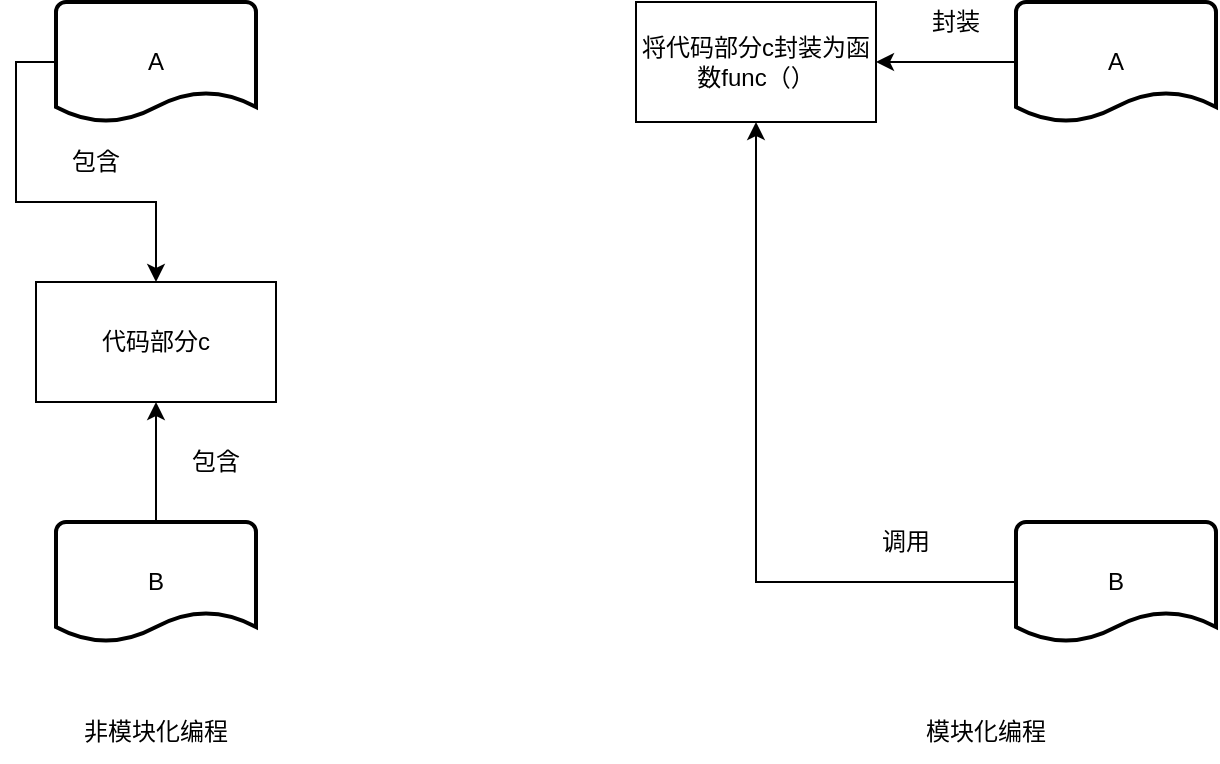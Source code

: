 <mxfile version="14.5.1" type="device"><diagram id="N3HNXrc5eGohZcw2ljlF" name="第 1 页"><mxGraphModel dx="1024" dy="592" grid="1" gridSize="10" guides="1" tooltips="1" connect="1" arrows="1" fold="1" page="1" pageScale="1" pageWidth="827" pageHeight="1169" math="0" shadow="0"><root><mxCell id="0"/><mxCell id="1" parent="0"/><mxCell id="R1gq5Xxh_N9vdxFbO90S-4" style="edgeStyle=orthogonalEdgeStyle;rounded=0;orthogonalLoop=1;jettySize=auto;html=1;exitX=0;exitY=0.5;exitDx=0;exitDy=0;exitPerimeter=0;entryX=0.5;entryY=0;entryDx=0;entryDy=0;" edge="1" parent="1" source="R1gq5Xxh_N9vdxFbO90S-1" target="R1gq5Xxh_N9vdxFbO90S-3"><mxGeometry relative="1" as="geometry"/></mxCell><mxCell id="R1gq5Xxh_N9vdxFbO90S-1" value="A" style="strokeWidth=2;html=1;shape=mxgraph.flowchart.document2;whiteSpace=wrap;size=0.25;" vertex="1" parent="1"><mxGeometry x="150" y="100" width="100" height="60" as="geometry"/></mxCell><mxCell id="R1gq5Xxh_N9vdxFbO90S-5" style="edgeStyle=orthogonalEdgeStyle;rounded=0;orthogonalLoop=1;jettySize=auto;html=1;exitX=0.5;exitY=0;exitDx=0;exitDy=0;exitPerimeter=0;" edge="1" parent="1" source="R1gq5Xxh_N9vdxFbO90S-2" target="R1gq5Xxh_N9vdxFbO90S-3"><mxGeometry relative="1" as="geometry"/></mxCell><mxCell id="R1gq5Xxh_N9vdxFbO90S-2" value="B" style="strokeWidth=2;html=1;shape=mxgraph.flowchart.document2;whiteSpace=wrap;size=0.25;" vertex="1" parent="1"><mxGeometry x="150" y="360" width="100" height="60" as="geometry"/></mxCell><mxCell id="R1gq5Xxh_N9vdxFbO90S-3" value="代码部分c" style="rounded=0;whiteSpace=wrap;html=1;" vertex="1" parent="1"><mxGeometry x="140" y="240" width="120" height="60" as="geometry"/></mxCell><mxCell id="R1gq5Xxh_N9vdxFbO90S-6" value="包含" style="text;html=1;strokeColor=none;fillColor=none;align=center;verticalAlign=middle;whiteSpace=wrap;rounded=0;" vertex="1" parent="1"><mxGeometry x="150" y="170" width="40" height="20" as="geometry"/></mxCell><mxCell id="R1gq5Xxh_N9vdxFbO90S-7" value="包含" style="text;html=1;strokeColor=none;fillColor=none;align=center;verticalAlign=middle;whiteSpace=wrap;rounded=0;" vertex="1" parent="1"><mxGeometry x="210" y="320" width="40" height="20" as="geometry"/></mxCell><mxCell id="R1gq5Xxh_N9vdxFbO90S-10" style="edgeStyle=orthogonalEdgeStyle;rounded=0;orthogonalLoop=1;jettySize=auto;html=1;exitX=0;exitY=0.5;exitDx=0;exitDy=0;exitPerimeter=0;entryX=1;entryY=0.5;entryDx=0;entryDy=0;" edge="1" parent="1" source="R1gq5Xxh_N9vdxFbO90S-8" target="R1gq5Xxh_N9vdxFbO90S-9"><mxGeometry relative="1" as="geometry"/></mxCell><mxCell id="R1gq5Xxh_N9vdxFbO90S-8" value="A" style="strokeWidth=2;html=1;shape=mxgraph.flowchart.document2;whiteSpace=wrap;size=0.25;" vertex="1" parent="1"><mxGeometry x="630" y="100" width="100" height="60" as="geometry"/></mxCell><mxCell id="R1gq5Xxh_N9vdxFbO90S-9" value="将代码部分c封装为函数func（）" style="rounded=0;whiteSpace=wrap;html=1;" vertex="1" parent="1"><mxGeometry x="440" y="100" width="120" height="60" as="geometry"/></mxCell><mxCell id="R1gq5Xxh_N9vdxFbO90S-12" style="edgeStyle=orthogonalEdgeStyle;rounded=0;orthogonalLoop=1;jettySize=auto;html=1;exitX=0;exitY=0.5;exitDx=0;exitDy=0;exitPerimeter=0;entryX=0.5;entryY=1;entryDx=0;entryDy=0;" edge="1" parent="1" source="R1gq5Xxh_N9vdxFbO90S-11" target="R1gq5Xxh_N9vdxFbO90S-9"><mxGeometry relative="1" as="geometry"/></mxCell><mxCell id="R1gq5Xxh_N9vdxFbO90S-11" value="B" style="strokeWidth=2;html=1;shape=mxgraph.flowchart.document2;whiteSpace=wrap;size=0.25;" vertex="1" parent="1"><mxGeometry x="630" y="360" width="100" height="60" as="geometry"/></mxCell><mxCell id="R1gq5Xxh_N9vdxFbO90S-13" value="调用" style="text;html=1;strokeColor=none;fillColor=none;align=center;verticalAlign=middle;whiteSpace=wrap;rounded=0;" vertex="1" parent="1"><mxGeometry x="560" y="360" width="30" height="20" as="geometry"/></mxCell><mxCell id="R1gq5Xxh_N9vdxFbO90S-14" value="封装" style="text;html=1;strokeColor=none;fillColor=none;align=center;verticalAlign=middle;whiteSpace=wrap;rounded=0;" vertex="1" parent="1"><mxGeometry x="580" y="100" width="40" height="20" as="geometry"/></mxCell><mxCell id="R1gq5Xxh_N9vdxFbO90S-15" value="非模块化编程" style="text;html=1;strokeColor=none;fillColor=none;align=center;verticalAlign=middle;whiteSpace=wrap;rounded=0;" vertex="1" parent="1"><mxGeometry x="145" y="450" width="110" height="30" as="geometry"/></mxCell><mxCell id="R1gq5Xxh_N9vdxFbO90S-16" value="模块化编程" style="text;html=1;strokeColor=none;fillColor=none;align=center;verticalAlign=middle;whiteSpace=wrap;rounded=0;" vertex="1" parent="1"><mxGeometry x="560" y="450" width="110" height="30" as="geometry"/></mxCell></root></mxGraphModel></diagram></mxfile>